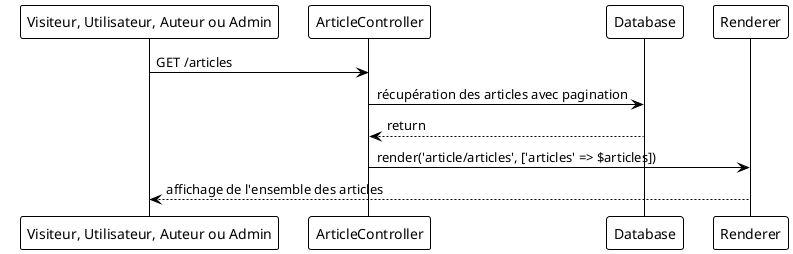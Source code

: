 @startuml

!theme plain

Person as "Visiteur, Utilisateur, Auteur ou Admin" -> ArticleController : GET /articles

ArticleController -> Database : récupération des articles avec pagination
Database --> ArticleController : return

ArticleController -> Renderer : render('article/articles', ['articles' => $articles])
Renderer --> Person : affichage de l'ensemble des articles

@enduml